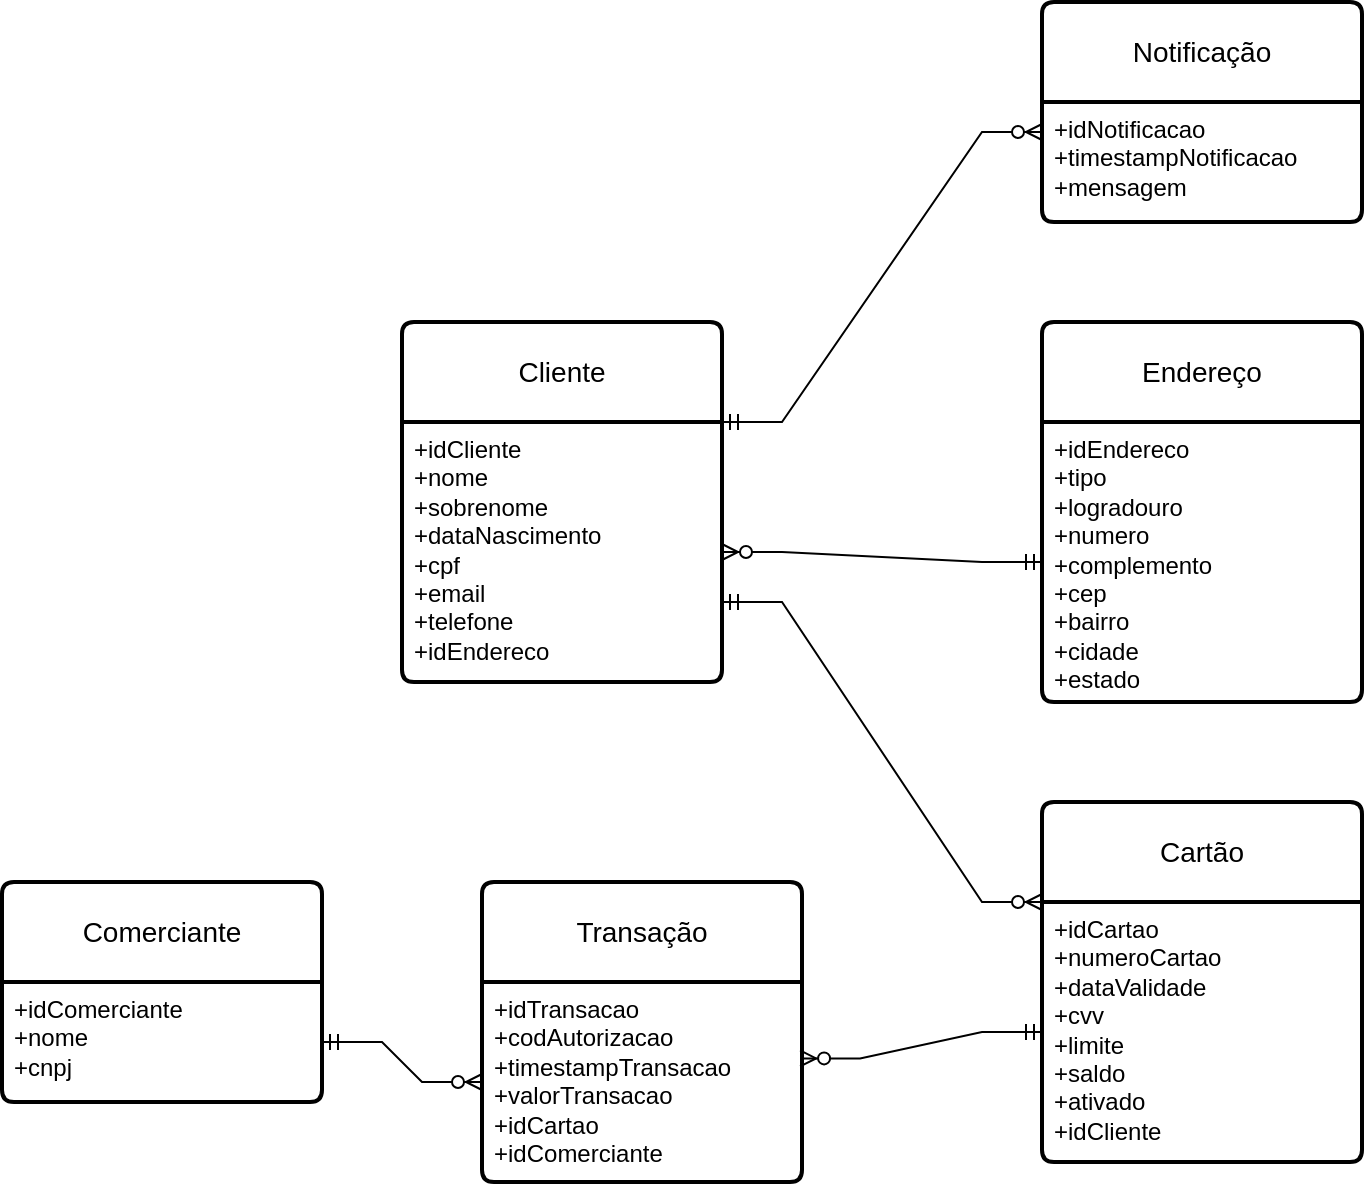 <mxfile version="24.7.7">
  <diagram name="Página-1" id="BR-UxxLfFNg7qrdN2R8T">
    <mxGraphModel dx="1114" dy="1771" grid="1" gridSize="10" guides="1" tooltips="1" connect="1" arrows="1" fold="1" page="1" pageScale="1" pageWidth="827" pageHeight="1169" math="0" shadow="0">
      <root>
        <mxCell id="0" />
        <mxCell id="1" parent="0" />
        <mxCell id="t7h8KRTVV-r-G717Ekhm-2" value="Cliente" style="swimlane;childLayout=stackLayout;horizontal=1;startSize=50;horizontalStack=0;rounded=1;fontSize=14;fontStyle=0;strokeWidth=2;resizeParent=0;resizeLast=1;shadow=0;dashed=0;align=center;arcSize=4;whiteSpace=wrap;html=1;" parent="1" vertex="1">
          <mxGeometry x="280" y="160" width="160" height="180" as="geometry" />
        </mxCell>
        <mxCell id="t7h8KRTVV-r-G717Ekhm-3" value="+idCliente&lt;br&gt;+nome&lt;br&gt;+sobrenome&lt;div&gt;+dataNascimento&lt;/div&gt;&lt;div&gt;+cpf&lt;/div&gt;&lt;div&gt;+email&lt;/div&gt;&lt;div&gt;+telefone&lt;br&gt;&lt;/div&gt;&lt;div&gt;+idEndereco&lt;/div&gt;" style="align=left;strokeColor=none;fillColor=none;spacingLeft=4;fontSize=12;verticalAlign=top;resizable=0;rotatable=0;part=1;html=1;" parent="t7h8KRTVV-r-G717Ekhm-2" vertex="1">
          <mxGeometry y="50" width="160" height="130" as="geometry" />
        </mxCell>
        <mxCell id="t7h8KRTVV-r-G717Ekhm-4" value="Comerciante" style="swimlane;childLayout=stackLayout;horizontal=1;startSize=50;horizontalStack=0;rounded=1;fontSize=14;fontStyle=0;strokeWidth=2;resizeParent=0;resizeLast=1;shadow=0;dashed=0;align=center;arcSize=4;whiteSpace=wrap;html=1;" parent="1" vertex="1">
          <mxGeometry x="80" y="440" width="160" height="110" as="geometry" />
        </mxCell>
        <mxCell id="t7h8KRTVV-r-G717Ekhm-5" value="+idComerciante&lt;br&gt;+nome&lt;br&gt;+cnpj" style="align=left;strokeColor=none;fillColor=none;spacingLeft=4;fontSize=12;verticalAlign=top;resizable=0;rotatable=0;part=1;html=1;" parent="t7h8KRTVV-r-G717Ekhm-4" vertex="1">
          <mxGeometry y="50" width="160" height="60" as="geometry" />
        </mxCell>
        <mxCell id="t7h8KRTVV-r-G717Ekhm-6" value="Cartão" style="swimlane;childLayout=stackLayout;horizontal=1;startSize=50;horizontalStack=0;rounded=1;fontSize=14;fontStyle=0;strokeWidth=2;resizeParent=0;resizeLast=1;shadow=0;dashed=0;align=center;arcSize=4;whiteSpace=wrap;html=1;" parent="1" vertex="1">
          <mxGeometry x="600" y="400" width="160" height="180" as="geometry" />
        </mxCell>
        <mxCell id="t7h8KRTVV-r-G717Ekhm-7" value="+idCartao&lt;br&gt;+numeroCartao&lt;br&gt;+dataValidade&lt;div&gt;+cvv&lt;/div&gt;&lt;div&gt;+limite&lt;/div&gt;&lt;div&gt;+saldo&lt;/div&gt;&lt;div&gt;+ativado&lt;/div&gt;&lt;div&gt;+idCliente&lt;/div&gt;" style="align=left;strokeColor=none;fillColor=none;spacingLeft=4;fontSize=12;verticalAlign=top;resizable=0;rotatable=0;part=1;html=1;" parent="t7h8KRTVV-r-G717Ekhm-6" vertex="1">
          <mxGeometry y="50" width="160" height="130" as="geometry" />
        </mxCell>
        <mxCell id="t7h8KRTVV-r-G717Ekhm-8" value="Transação" style="swimlane;childLayout=stackLayout;horizontal=1;startSize=50;horizontalStack=0;rounded=1;fontSize=14;fontStyle=0;strokeWidth=2;resizeParent=0;resizeLast=1;shadow=0;dashed=0;align=center;arcSize=4;whiteSpace=wrap;html=1;" parent="1" vertex="1">
          <mxGeometry x="320" y="440" width="160" height="150" as="geometry" />
        </mxCell>
        <mxCell id="t7h8KRTVV-r-G717Ekhm-9" value="+idTransacao&lt;br&gt;+codAutorizacao&lt;br&gt;+timestampTransacao&lt;div&gt;+valorTransacao&lt;/div&gt;&lt;div&gt;+idCartao&lt;/div&gt;&lt;div&gt;+idComerciante&lt;/div&gt;" style="align=left;strokeColor=none;fillColor=none;spacingLeft=4;fontSize=12;verticalAlign=top;resizable=0;rotatable=0;part=1;html=1;" parent="t7h8KRTVV-r-G717Ekhm-8" vertex="1">
          <mxGeometry y="50" width="160" height="100" as="geometry" />
        </mxCell>
        <mxCell id="t7h8KRTVV-r-G717Ekhm-11" value="Endereço" style="swimlane;childLayout=stackLayout;horizontal=1;startSize=50;horizontalStack=0;rounded=1;fontSize=14;fontStyle=0;strokeWidth=2;resizeParent=0;resizeLast=1;shadow=0;dashed=0;align=center;arcSize=4;whiteSpace=wrap;html=1;" parent="1" vertex="1">
          <mxGeometry x="600" y="160" width="160" height="190" as="geometry" />
        </mxCell>
        <mxCell id="t7h8KRTVV-r-G717Ekhm-12" value="+idEndereco&lt;br&gt;+tipo&lt;br&gt;+logradouro&lt;div&gt;+numero&lt;/div&gt;&lt;div&gt;+complemento&lt;/div&gt;&lt;div&gt;+cep&lt;/div&gt;&lt;div&gt;+bairro&lt;/div&gt;&lt;div&gt;+cidade&lt;/div&gt;&lt;div&gt;+estado&lt;/div&gt;" style="align=left;strokeColor=none;fillColor=none;spacingLeft=4;fontSize=12;verticalAlign=top;resizable=0;rotatable=0;part=1;html=1;" parent="t7h8KRTVV-r-G717Ekhm-11" vertex="1">
          <mxGeometry y="50" width="160" height="140" as="geometry" />
        </mxCell>
        <mxCell id="t7h8KRTVV-r-G717Ekhm-15" value="Notificação" style="swimlane;childLayout=stackLayout;horizontal=1;startSize=50;horizontalStack=0;rounded=1;fontSize=14;fontStyle=0;strokeWidth=2;resizeParent=0;resizeLast=1;shadow=0;dashed=0;align=center;arcSize=4;whiteSpace=wrap;html=1;" parent="1" vertex="1">
          <mxGeometry x="600" width="160" height="110" as="geometry" />
        </mxCell>
        <mxCell id="t7h8KRTVV-r-G717Ekhm-16" value="+idNotificacao&lt;br&gt;+timestampNotificacao&lt;br&gt;&lt;div&gt;+mensagem&lt;/div&gt;" style="align=left;strokeColor=none;fillColor=none;spacingLeft=4;fontSize=12;verticalAlign=top;resizable=0;rotatable=0;part=1;html=1;" parent="t7h8KRTVV-r-G717Ekhm-15" vertex="1">
          <mxGeometry y="50" width="160" height="60" as="geometry" />
        </mxCell>
        <mxCell id="t7h8KRTVV-r-G717Ekhm-24" value="" style="edgeStyle=entityRelationEdgeStyle;fontSize=12;html=1;endArrow=ERzeroToMany;startArrow=ERmandOne;rounded=0;exitX=1;exitY=0.75;exitDx=0;exitDy=0;entryX=0;entryY=0;entryDx=0;entryDy=0;" parent="1" target="t7h8KRTVV-r-G717Ekhm-7" edge="1">
          <mxGeometry width="100" height="100" relative="1" as="geometry">
            <mxPoint x="440.0" y="300.0" as="sourcePoint" />
            <mxPoint x="600" y="480" as="targetPoint" />
            <Array as="points">
              <mxPoint x="490" y="367.5" />
              <mxPoint x="470" y="377.5" />
              <mxPoint x="460" y="347.5" />
              <mxPoint x="580" y="347.5" />
            </Array>
          </mxGeometry>
        </mxCell>
        <mxCell id="t7h8KRTVV-r-G717Ekhm-26" value="" style="edgeStyle=entityRelationEdgeStyle;fontSize=12;html=1;endArrow=ERzeroToMany;startArrow=ERmandOne;rounded=0;entryX=1;entryY=0.5;entryDx=0;entryDy=0;exitX=0;exitY=0.5;exitDx=0;exitDy=0;" parent="1" source="t7h8KRTVV-r-G717Ekhm-12" target="t7h8KRTVV-r-G717Ekhm-3" edge="1">
          <mxGeometry width="100" height="100" relative="1" as="geometry">
            <mxPoint x="500" y="500" as="sourcePoint" />
            <mxPoint x="600" y="400" as="targetPoint" />
          </mxGeometry>
        </mxCell>
        <mxCell id="t7h8KRTVV-r-G717Ekhm-30" value="" style="edgeStyle=entityRelationEdgeStyle;fontSize=12;html=1;endArrow=ERzeroToMany;startArrow=ERmandOne;rounded=0;exitX=1;exitY=0.5;exitDx=0;exitDy=0;entryX=0;entryY=0.5;entryDx=0;entryDy=0;" parent="1" source="t7h8KRTVV-r-G717Ekhm-5" target="t7h8KRTVV-r-G717Ekhm-9" edge="1">
          <mxGeometry width="100" height="100" relative="1" as="geometry">
            <mxPoint x="500" y="500" as="sourcePoint" />
            <mxPoint x="600" y="400" as="targetPoint" />
            <Array as="points">
              <mxPoint x="330" y="530" />
            </Array>
          </mxGeometry>
        </mxCell>
        <mxCell id="t7h8KRTVV-r-G717Ekhm-31" value="" style="edgeStyle=entityRelationEdgeStyle;fontSize=12;html=1;endArrow=ERzeroToMany;startArrow=ERmandOne;rounded=0;exitX=0;exitY=0.5;exitDx=0;exitDy=0;entryX=0.994;entryY=0.382;entryDx=0;entryDy=0;entryPerimeter=0;" parent="1" source="t7h8KRTVV-r-G717Ekhm-7" target="t7h8KRTVV-r-G717Ekhm-9" edge="1">
          <mxGeometry width="100" height="100" relative="1" as="geometry">
            <mxPoint x="510" y="640" as="sourcePoint" />
            <mxPoint x="590" y="660" as="targetPoint" />
            <Array as="points">
              <mxPoint x="600" y="650" />
              <mxPoint x="490" y="530" />
            </Array>
          </mxGeometry>
        </mxCell>
        <mxCell id="8DB08S4dGJIfxsUXv7IO-1" value="" style="edgeStyle=entityRelationEdgeStyle;fontSize=12;html=1;endArrow=ERzeroToMany;startArrow=ERmandOne;rounded=0;entryX=0;entryY=0.25;entryDx=0;entryDy=0;exitX=1;exitY=0;exitDx=0;exitDy=0;" parent="1" source="t7h8KRTVV-r-G717Ekhm-3" target="t7h8KRTVV-r-G717Ekhm-16" edge="1">
          <mxGeometry width="100" height="100" relative="1" as="geometry">
            <mxPoint x="310" y="350" as="sourcePoint" />
            <mxPoint x="410" y="250" as="targetPoint" />
          </mxGeometry>
        </mxCell>
      </root>
    </mxGraphModel>
  </diagram>
</mxfile>
